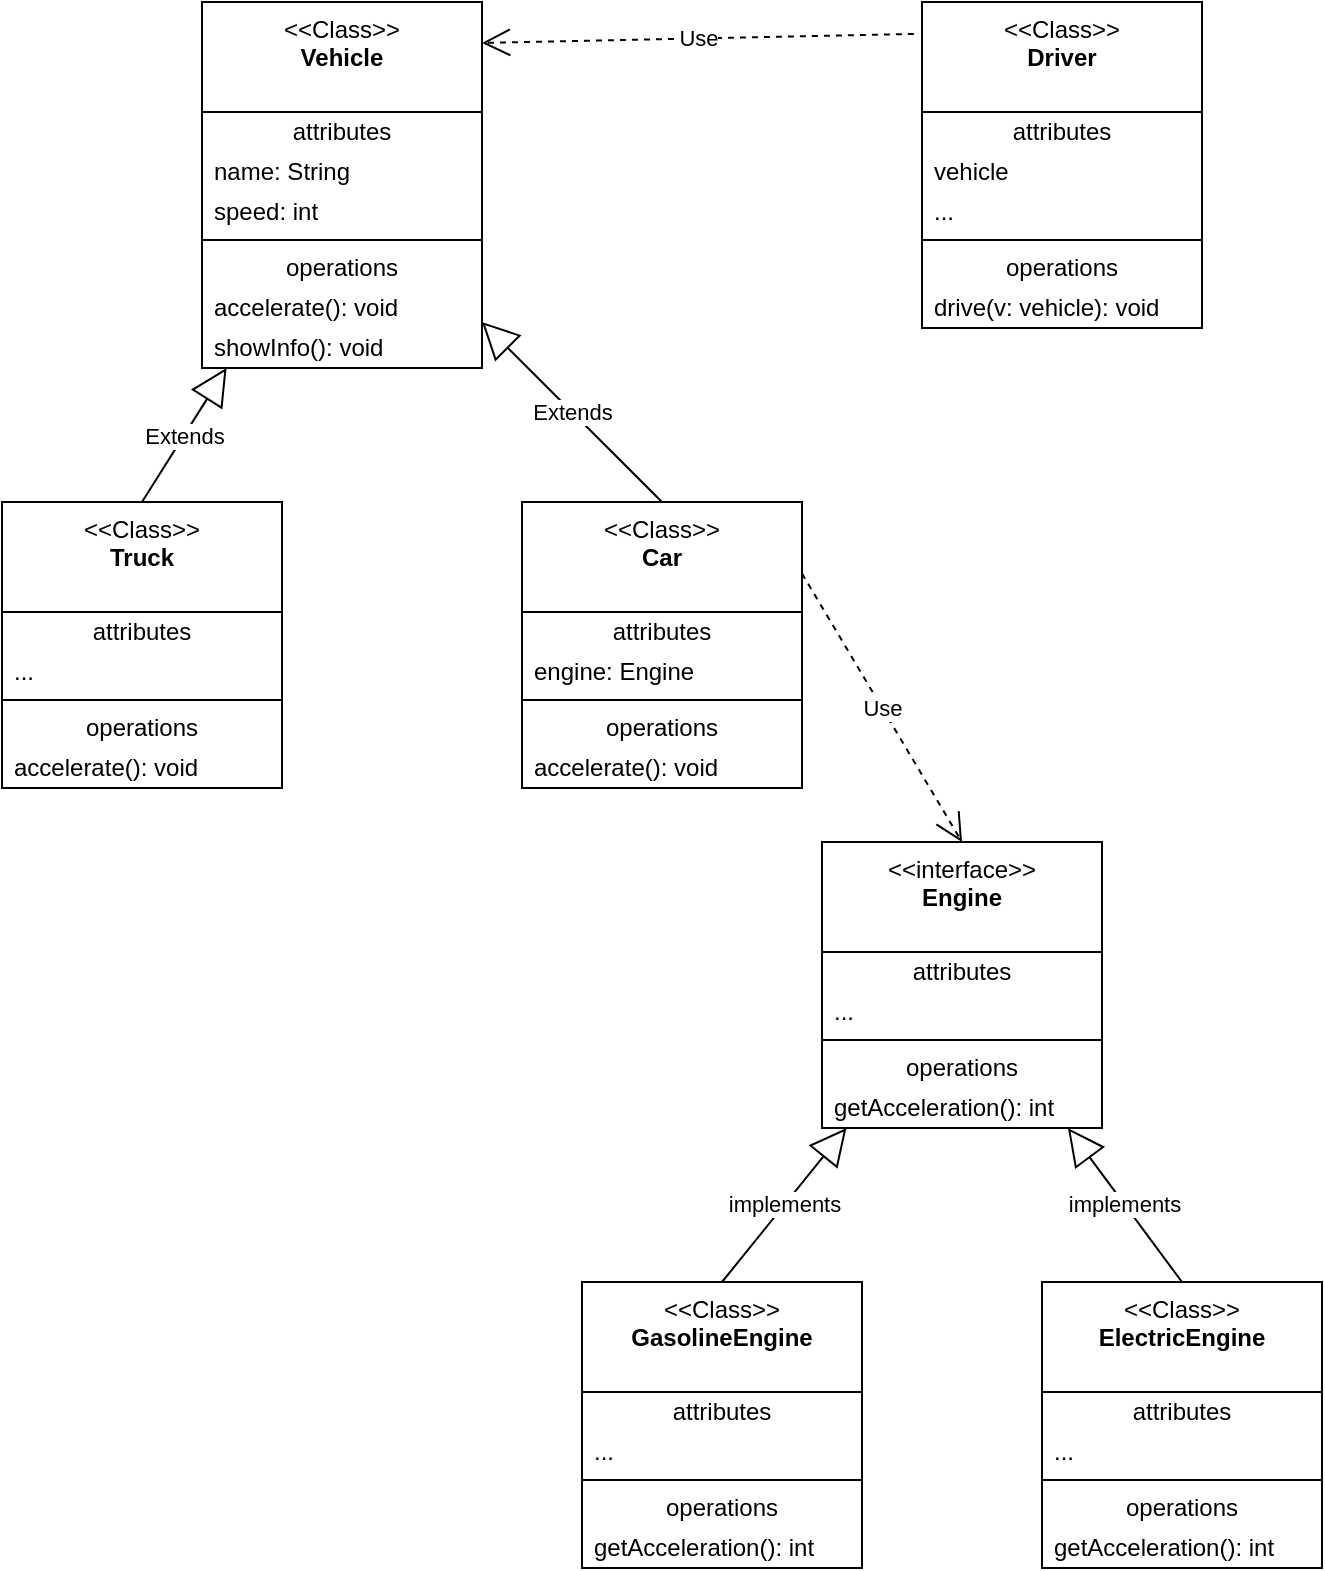 <mxfile version="28.1.1">
  <diagram name="第 1 页" id="e4H4GtdoxLSZOBxEdRmO">
    <mxGraphModel dx="1678" dy="874" grid="1" gridSize="10" guides="1" tooltips="1" connect="1" arrows="1" fold="1" page="1" pageScale="1" pageWidth="1600" pageHeight="900" math="0" shadow="0">
      <root>
        <mxCell id="0" />
        <mxCell id="1" parent="0" />
        <mxCell id="27Q6gI-1ZeSjMCgkvhXm-2" value="&amp;lt;&amp;lt;Class&amp;gt;&amp;gt;&lt;br&gt;&lt;b&gt;Driver&lt;/b&gt;" style="swimlane;fontStyle=0;align=center;verticalAlign=top;childLayout=stackLayout;horizontal=1;startSize=55;horizontalStack=0;resizeParent=1;resizeParentMax=0;resizeLast=0;collapsible=0;marginBottom=0;html=1;whiteSpace=wrap;" parent="1" vertex="1">
          <mxGeometry x="510" y="20" width="140" height="163" as="geometry" />
        </mxCell>
        <mxCell id="27Q6gI-1ZeSjMCgkvhXm-3" value="attributes" style="text;html=1;strokeColor=none;fillColor=none;align=center;verticalAlign=middle;spacingLeft=4;spacingRight=4;overflow=hidden;rotatable=0;points=[[0,0.5],[1,0.5]];portConstraint=eastwest;whiteSpace=wrap;" parent="27Q6gI-1ZeSjMCgkvhXm-2" vertex="1">
          <mxGeometry y="55" width="140" height="20" as="geometry" />
        </mxCell>
        <mxCell id="27Q6gI-1ZeSjMCgkvhXm-4" value="vehicle" style="text;html=1;strokeColor=none;fillColor=none;align=left;verticalAlign=middle;spacingLeft=4;spacingRight=4;overflow=hidden;rotatable=0;points=[[0,0.5],[1,0.5]];portConstraint=eastwest;whiteSpace=wrap;" parent="27Q6gI-1ZeSjMCgkvhXm-2" vertex="1">
          <mxGeometry y="75" width="140" height="20" as="geometry" />
        </mxCell>
        <mxCell id="27Q6gI-1ZeSjMCgkvhXm-6" value="..." style="text;html=1;strokeColor=none;fillColor=none;align=left;verticalAlign=middle;spacingLeft=4;spacingRight=4;overflow=hidden;rotatable=0;points=[[0,0.5],[1,0.5]];portConstraint=eastwest;whiteSpace=wrap;" parent="27Q6gI-1ZeSjMCgkvhXm-2" vertex="1">
          <mxGeometry y="95" width="140" height="20" as="geometry" />
        </mxCell>
        <mxCell id="27Q6gI-1ZeSjMCgkvhXm-7" value="" style="line;strokeWidth=1;fillColor=none;align=left;verticalAlign=middle;spacingTop=-1;spacingLeft=3;spacingRight=3;rotatable=0;labelPosition=right;points=[];portConstraint=eastwest;" parent="27Q6gI-1ZeSjMCgkvhXm-2" vertex="1">
          <mxGeometry y="115" width="140" height="8" as="geometry" />
        </mxCell>
        <mxCell id="27Q6gI-1ZeSjMCgkvhXm-8" value="operations" style="text;html=1;strokeColor=none;fillColor=none;align=center;verticalAlign=middle;spacingLeft=4;spacingRight=4;overflow=hidden;rotatable=0;points=[[0,0.5],[1,0.5]];portConstraint=eastwest;whiteSpace=wrap;" parent="27Q6gI-1ZeSjMCgkvhXm-2" vertex="1">
          <mxGeometry y="123" width="140" height="20" as="geometry" />
        </mxCell>
        <mxCell id="27Q6gI-1ZeSjMCgkvhXm-9" value="drive(v: vehicle): void&amp;nbsp;" style="text;html=1;strokeColor=none;fillColor=none;align=left;verticalAlign=middle;spacingLeft=4;spacingRight=4;overflow=hidden;rotatable=0;points=[[0,0.5],[1,0.5]];portConstraint=eastwest;whiteSpace=wrap;" parent="27Q6gI-1ZeSjMCgkvhXm-2" vertex="1">
          <mxGeometry y="143" width="140" height="20" as="geometry" />
        </mxCell>
        <mxCell id="27Q6gI-1ZeSjMCgkvhXm-10" value="&amp;lt;&amp;lt;Class&amp;gt;&amp;gt;&lt;br&gt;&lt;b&gt;Vehicle&lt;/b&gt;" style="swimlane;fontStyle=0;align=center;verticalAlign=top;childLayout=stackLayout;horizontal=1;startSize=55;horizontalStack=0;resizeParent=1;resizeParentMax=0;resizeLast=0;collapsible=0;marginBottom=0;html=1;whiteSpace=wrap;fontColor=#000000;" parent="1" vertex="1">
          <mxGeometry x="150" y="20" width="140" height="183" as="geometry" />
        </mxCell>
        <mxCell id="27Q6gI-1ZeSjMCgkvhXm-11" value="attributes" style="text;html=1;strokeColor=none;fillColor=none;align=center;verticalAlign=middle;spacingLeft=4;spacingRight=4;overflow=hidden;rotatable=0;points=[[0,0.5],[1,0.5]];portConstraint=eastwest;whiteSpace=wrap;" parent="27Q6gI-1ZeSjMCgkvhXm-10" vertex="1">
          <mxGeometry y="55" width="140" height="20" as="geometry" />
        </mxCell>
        <mxCell id="27Q6gI-1ZeSjMCgkvhXm-12" value="name: String" style="text;html=1;strokeColor=none;fillColor=none;align=left;verticalAlign=middle;spacingLeft=4;spacingRight=4;overflow=hidden;rotatable=0;points=[[0,0.5],[1,0.5]];portConstraint=eastwest;whiteSpace=wrap;" parent="27Q6gI-1ZeSjMCgkvhXm-10" vertex="1">
          <mxGeometry y="75" width="140" height="20" as="geometry" />
        </mxCell>
        <mxCell id="27Q6gI-1ZeSjMCgkvhXm-14" value="speed: int" style="text;html=1;strokeColor=none;fillColor=none;align=left;verticalAlign=middle;spacingLeft=4;spacingRight=4;overflow=hidden;rotatable=0;points=[[0,0.5],[1,0.5]];portConstraint=eastwest;whiteSpace=wrap;" parent="27Q6gI-1ZeSjMCgkvhXm-10" vertex="1">
          <mxGeometry y="95" width="140" height="20" as="geometry" />
        </mxCell>
        <mxCell id="27Q6gI-1ZeSjMCgkvhXm-15" value="" style="line;strokeWidth=1;fillColor=none;align=left;verticalAlign=middle;spacingTop=-1;spacingLeft=3;spacingRight=3;rotatable=0;labelPosition=right;points=[];portConstraint=eastwest;" parent="27Q6gI-1ZeSjMCgkvhXm-10" vertex="1">
          <mxGeometry y="115" width="140" height="8" as="geometry" />
        </mxCell>
        <mxCell id="27Q6gI-1ZeSjMCgkvhXm-16" value="operations" style="text;html=1;strokeColor=none;fillColor=none;align=center;verticalAlign=middle;spacingLeft=4;spacingRight=4;overflow=hidden;rotatable=0;points=[[0,0.5],[1,0.5]];portConstraint=eastwest;whiteSpace=wrap;" parent="27Q6gI-1ZeSjMCgkvhXm-10" vertex="1">
          <mxGeometry y="123" width="140" height="20" as="geometry" />
        </mxCell>
        <mxCell id="27Q6gI-1ZeSjMCgkvhXm-17" value="accelerate(): void" style="text;html=1;strokeColor=none;fillColor=none;align=left;verticalAlign=middle;spacingLeft=4;spacingRight=4;overflow=hidden;rotatable=0;points=[[0,0.5],[1,0.5]];portConstraint=eastwest;whiteSpace=wrap;" parent="27Q6gI-1ZeSjMCgkvhXm-10" vertex="1">
          <mxGeometry y="143" width="140" height="20" as="geometry" />
        </mxCell>
        <mxCell id="27Q6gI-1ZeSjMCgkvhXm-29" value="showInfo(): void" style="text;html=1;strokeColor=none;fillColor=none;align=left;verticalAlign=middle;spacingLeft=4;spacingRight=4;overflow=hidden;rotatable=0;points=[[0,0.5],[1,0.5]];portConstraint=eastwest;whiteSpace=wrap;" parent="27Q6gI-1ZeSjMCgkvhXm-10" vertex="1">
          <mxGeometry y="163" width="140" height="20" as="geometry" />
        </mxCell>
        <mxCell id="27Q6gI-1ZeSjMCgkvhXm-18" value="&amp;lt;&amp;lt;Class&amp;gt;&amp;gt;&lt;br&gt;&lt;b&gt;Car&lt;/b&gt;" style="swimlane;fontStyle=0;align=center;verticalAlign=top;childLayout=stackLayout;horizontal=1;startSize=55;horizontalStack=0;resizeParent=1;resizeParentMax=0;resizeLast=0;collapsible=0;marginBottom=0;html=1;whiteSpace=wrap;" parent="1" vertex="1">
          <mxGeometry x="310" y="270" width="140" height="143" as="geometry" />
        </mxCell>
        <mxCell id="27Q6gI-1ZeSjMCgkvhXm-19" value="attributes" style="text;html=1;strokeColor=none;fillColor=none;align=center;verticalAlign=middle;spacingLeft=4;spacingRight=4;overflow=hidden;rotatable=0;points=[[0,0.5],[1,0.5]];portConstraint=eastwest;whiteSpace=wrap;" parent="27Q6gI-1ZeSjMCgkvhXm-18" vertex="1">
          <mxGeometry y="55" width="140" height="20" as="geometry" />
        </mxCell>
        <mxCell id="27Q6gI-1ZeSjMCgkvhXm-79" value="engine: Engine" style="text;html=1;strokeColor=none;fillColor=none;align=left;verticalAlign=middle;spacingLeft=4;spacingRight=4;overflow=hidden;rotatable=0;points=[[0,0.5],[1,0.5]];portConstraint=eastwest;whiteSpace=wrap;" parent="27Q6gI-1ZeSjMCgkvhXm-18" vertex="1">
          <mxGeometry y="75" width="140" height="20" as="geometry" />
        </mxCell>
        <mxCell id="27Q6gI-1ZeSjMCgkvhXm-23" value="" style="line;strokeWidth=1;fillColor=none;align=left;verticalAlign=middle;spacingTop=-1;spacingLeft=3;spacingRight=3;rotatable=0;labelPosition=right;points=[];portConstraint=eastwest;" parent="27Q6gI-1ZeSjMCgkvhXm-18" vertex="1">
          <mxGeometry y="95" width="140" height="8" as="geometry" />
        </mxCell>
        <mxCell id="27Q6gI-1ZeSjMCgkvhXm-24" value="operations" style="text;html=1;strokeColor=none;fillColor=none;align=center;verticalAlign=middle;spacingLeft=4;spacingRight=4;overflow=hidden;rotatable=0;points=[[0,0.5],[1,0.5]];portConstraint=eastwest;whiteSpace=wrap;" parent="27Q6gI-1ZeSjMCgkvhXm-18" vertex="1">
          <mxGeometry y="103" width="140" height="20" as="geometry" />
        </mxCell>
        <mxCell id="27Q6gI-1ZeSjMCgkvhXm-25" value="accelerate(): void" style="text;html=1;strokeColor=none;fillColor=none;align=left;verticalAlign=middle;spacingLeft=4;spacingRight=4;overflow=hidden;rotatable=0;points=[[0,0.5],[1,0.5]];portConstraint=eastwest;whiteSpace=wrap;" parent="27Q6gI-1ZeSjMCgkvhXm-18" vertex="1">
          <mxGeometry y="123" width="140" height="20" as="geometry" />
        </mxCell>
        <mxCell id="27Q6gI-1ZeSjMCgkvhXm-30" value="&amp;lt;&amp;lt;Class&amp;gt;&amp;gt;&lt;br&gt;&lt;b&gt;Truck&lt;/b&gt;" style="swimlane;fontStyle=0;align=center;verticalAlign=top;childLayout=stackLayout;horizontal=1;startSize=55;horizontalStack=0;resizeParent=1;resizeParentMax=0;resizeLast=0;collapsible=0;marginBottom=0;html=1;whiteSpace=wrap;" parent="1" vertex="1">
          <mxGeometry x="50" y="270" width="140" height="143" as="geometry" />
        </mxCell>
        <mxCell id="27Q6gI-1ZeSjMCgkvhXm-31" value="attributes" style="text;html=1;strokeColor=none;fillColor=none;align=center;verticalAlign=middle;spacingLeft=4;spacingRight=4;overflow=hidden;rotatable=0;points=[[0,0.5],[1,0.5]];portConstraint=eastwest;whiteSpace=wrap;" parent="27Q6gI-1ZeSjMCgkvhXm-30" vertex="1">
          <mxGeometry y="55" width="140" height="20" as="geometry" />
        </mxCell>
        <mxCell id="27Q6gI-1ZeSjMCgkvhXm-32" value="..." style="text;html=1;strokeColor=none;fillColor=none;align=left;verticalAlign=middle;spacingLeft=4;spacingRight=4;overflow=hidden;rotatable=0;points=[[0,0.5],[1,0.5]];portConstraint=eastwest;whiteSpace=wrap;" parent="27Q6gI-1ZeSjMCgkvhXm-30" vertex="1">
          <mxGeometry y="75" width="140" height="20" as="geometry" />
        </mxCell>
        <mxCell id="27Q6gI-1ZeSjMCgkvhXm-35" value="" style="line;strokeWidth=1;fillColor=none;align=left;verticalAlign=middle;spacingTop=-1;spacingLeft=3;spacingRight=3;rotatable=0;labelPosition=right;points=[];portConstraint=eastwest;" parent="27Q6gI-1ZeSjMCgkvhXm-30" vertex="1">
          <mxGeometry y="95" width="140" height="8" as="geometry" />
        </mxCell>
        <mxCell id="27Q6gI-1ZeSjMCgkvhXm-36" value="operations" style="text;html=1;strokeColor=none;fillColor=none;align=center;verticalAlign=middle;spacingLeft=4;spacingRight=4;overflow=hidden;rotatable=0;points=[[0,0.5],[1,0.5]];portConstraint=eastwest;whiteSpace=wrap;" parent="27Q6gI-1ZeSjMCgkvhXm-30" vertex="1">
          <mxGeometry y="103" width="140" height="20" as="geometry" />
        </mxCell>
        <mxCell id="27Q6gI-1ZeSjMCgkvhXm-37" value="accelerate(): void" style="text;html=1;strokeColor=none;fillColor=none;align=left;verticalAlign=middle;spacingLeft=4;spacingRight=4;overflow=hidden;rotatable=0;points=[[0,0.5],[1,0.5]];portConstraint=eastwest;whiteSpace=wrap;" parent="27Q6gI-1ZeSjMCgkvhXm-30" vertex="1">
          <mxGeometry y="123" width="140" height="20" as="geometry" />
        </mxCell>
        <mxCell id="27Q6gI-1ZeSjMCgkvhXm-38" value="&amp;lt;&amp;lt;interface&amp;gt;&amp;gt;&lt;br&gt;&lt;b&gt;Engine&lt;/b&gt;" style="swimlane;fontStyle=0;align=center;verticalAlign=top;childLayout=stackLayout;horizontal=1;startSize=55;horizontalStack=0;resizeParent=1;resizeParentMax=0;resizeLast=0;collapsible=0;marginBottom=0;html=1;whiteSpace=wrap;" parent="1" vertex="1">
          <mxGeometry x="460" y="440" width="140" height="143" as="geometry" />
        </mxCell>
        <mxCell id="27Q6gI-1ZeSjMCgkvhXm-39" value="attributes" style="text;html=1;strokeColor=none;fillColor=none;align=center;verticalAlign=middle;spacingLeft=4;spacingRight=4;overflow=hidden;rotatable=0;points=[[0,0.5],[1,0.5]];portConstraint=eastwest;whiteSpace=wrap;" parent="27Q6gI-1ZeSjMCgkvhXm-38" vertex="1">
          <mxGeometry y="55" width="140" height="20" as="geometry" />
        </mxCell>
        <mxCell id="27Q6gI-1ZeSjMCgkvhXm-40" value="..." style="text;html=1;strokeColor=none;fillColor=none;align=left;verticalAlign=middle;spacingLeft=4;spacingRight=4;overflow=hidden;rotatable=0;points=[[0,0.5],[1,0.5]];portConstraint=eastwest;whiteSpace=wrap;" parent="27Q6gI-1ZeSjMCgkvhXm-38" vertex="1">
          <mxGeometry y="75" width="140" height="20" as="geometry" />
        </mxCell>
        <mxCell id="27Q6gI-1ZeSjMCgkvhXm-43" value="" style="line;strokeWidth=1;fillColor=none;align=left;verticalAlign=middle;spacingTop=-1;spacingLeft=3;spacingRight=3;rotatable=0;labelPosition=right;points=[];portConstraint=eastwest;" parent="27Q6gI-1ZeSjMCgkvhXm-38" vertex="1">
          <mxGeometry y="95" width="140" height="8" as="geometry" />
        </mxCell>
        <mxCell id="27Q6gI-1ZeSjMCgkvhXm-44" value="operations" style="text;html=1;strokeColor=none;fillColor=none;align=center;verticalAlign=middle;spacingLeft=4;spacingRight=4;overflow=hidden;rotatable=0;points=[[0,0.5],[1,0.5]];portConstraint=eastwest;whiteSpace=wrap;" parent="27Q6gI-1ZeSjMCgkvhXm-38" vertex="1">
          <mxGeometry y="103" width="140" height="20" as="geometry" />
        </mxCell>
        <mxCell id="27Q6gI-1ZeSjMCgkvhXm-45" value="getAcceleration(): int" style="text;html=1;strokeColor=none;fillColor=none;align=left;verticalAlign=middle;spacingLeft=4;spacingRight=4;overflow=hidden;rotatable=0;points=[[0,0.5],[1,0.5]];portConstraint=eastwest;whiteSpace=wrap;" parent="27Q6gI-1ZeSjMCgkvhXm-38" vertex="1">
          <mxGeometry y="123" width="140" height="20" as="geometry" />
        </mxCell>
        <mxCell id="27Q6gI-1ZeSjMCgkvhXm-46" value="&amp;lt;&amp;lt;Class&amp;gt;&amp;gt;&lt;br&gt;&lt;b&gt;GasolineEngine&lt;/b&gt;" style="swimlane;fontStyle=0;align=center;verticalAlign=top;childLayout=stackLayout;horizontal=1;startSize=55;horizontalStack=0;resizeParent=1;resizeParentMax=0;resizeLast=0;collapsible=0;marginBottom=0;html=1;whiteSpace=wrap;" parent="1" vertex="1">
          <mxGeometry x="340" y="660" width="140" height="143" as="geometry" />
        </mxCell>
        <mxCell id="27Q6gI-1ZeSjMCgkvhXm-47" value="attributes" style="text;html=1;strokeColor=none;fillColor=none;align=center;verticalAlign=middle;spacingLeft=4;spacingRight=4;overflow=hidden;rotatable=0;points=[[0,0.5],[1,0.5]];portConstraint=eastwest;whiteSpace=wrap;" parent="27Q6gI-1ZeSjMCgkvhXm-46" vertex="1">
          <mxGeometry y="55" width="140" height="20" as="geometry" />
        </mxCell>
        <mxCell id="27Q6gI-1ZeSjMCgkvhXm-50" value="..." style="text;html=1;strokeColor=none;fillColor=none;align=left;verticalAlign=middle;spacingLeft=4;spacingRight=4;overflow=hidden;rotatable=0;points=[[0,0.5],[1,0.5]];portConstraint=eastwest;whiteSpace=wrap;" parent="27Q6gI-1ZeSjMCgkvhXm-46" vertex="1">
          <mxGeometry y="75" width="140" height="20" as="geometry" />
        </mxCell>
        <mxCell id="27Q6gI-1ZeSjMCgkvhXm-51" value="" style="line;strokeWidth=1;fillColor=none;align=left;verticalAlign=middle;spacingTop=-1;spacingLeft=3;spacingRight=3;rotatable=0;labelPosition=right;points=[];portConstraint=eastwest;" parent="27Q6gI-1ZeSjMCgkvhXm-46" vertex="1">
          <mxGeometry y="95" width="140" height="8" as="geometry" />
        </mxCell>
        <mxCell id="27Q6gI-1ZeSjMCgkvhXm-52" value="operations" style="text;html=1;strokeColor=none;fillColor=none;align=center;verticalAlign=middle;spacingLeft=4;spacingRight=4;overflow=hidden;rotatable=0;points=[[0,0.5],[1,0.5]];portConstraint=eastwest;whiteSpace=wrap;" parent="27Q6gI-1ZeSjMCgkvhXm-46" vertex="1">
          <mxGeometry y="103" width="140" height="20" as="geometry" />
        </mxCell>
        <mxCell id="27Q6gI-1ZeSjMCgkvhXm-53" value="getAcceleration(): int" style="text;html=1;strokeColor=none;fillColor=none;align=left;verticalAlign=middle;spacingLeft=4;spacingRight=4;overflow=hidden;rotatable=0;points=[[0,0.5],[1,0.5]];portConstraint=eastwest;whiteSpace=wrap;" parent="27Q6gI-1ZeSjMCgkvhXm-46" vertex="1">
          <mxGeometry y="123" width="140" height="20" as="geometry" />
        </mxCell>
        <mxCell id="27Q6gI-1ZeSjMCgkvhXm-54" value="&amp;lt;&amp;lt;Class&amp;gt;&amp;gt;&lt;br&gt;&lt;b&gt;ElectricEngine&lt;/b&gt;" style="swimlane;fontStyle=0;align=center;verticalAlign=top;childLayout=stackLayout;horizontal=1;startSize=55;horizontalStack=0;resizeParent=1;resizeParentMax=0;resizeLast=0;collapsible=0;marginBottom=0;html=1;whiteSpace=wrap;" parent="1" vertex="1">
          <mxGeometry x="570" y="660" width="140" height="143" as="geometry" />
        </mxCell>
        <mxCell id="27Q6gI-1ZeSjMCgkvhXm-55" value="attributes" style="text;html=1;strokeColor=none;fillColor=none;align=center;verticalAlign=middle;spacingLeft=4;spacingRight=4;overflow=hidden;rotatable=0;points=[[0,0.5],[1,0.5]];portConstraint=eastwest;whiteSpace=wrap;" parent="27Q6gI-1ZeSjMCgkvhXm-54" vertex="1">
          <mxGeometry y="55" width="140" height="20" as="geometry" />
        </mxCell>
        <mxCell id="27Q6gI-1ZeSjMCgkvhXm-58" value="..." style="text;html=1;strokeColor=none;fillColor=none;align=left;verticalAlign=middle;spacingLeft=4;spacingRight=4;overflow=hidden;rotatable=0;points=[[0,0.5],[1,0.5]];portConstraint=eastwest;whiteSpace=wrap;" parent="27Q6gI-1ZeSjMCgkvhXm-54" vertex="1">
          <mxGeometry y="75" width="140" height="20" as="geometry" />
        </mxCell>
        <mxCell id="27Q6gI-1ZeSjMCgkvhXm-59" value="" style="line;strokeWidth=1;fillColor=none;align=left;verticalAlign=middle;spacingTop=-1;spacingLeft=3;spacingRight=3;rotatable=0;labelPosition=right;points=[];portConstraint=eastwest;" parent="27Q6gI-1ZeSjMCgkvhXm-54" vertex="1">
          <mxGeometry y="95" width="140" height="8" as="geometry" />
        </mxCell>
        <mxCell id="27Q6gI-1ZeSjMCgkvhXm-60" value="operations" style="text;html=1;strokeColor=none;fillColor=none;align=center;verticalAlign=middle;spacingLeft=4;spacingRight=4;overflow=hidden;rotatable=0;points=[[0,0.5],[1,0.5]];portConstraint=eastwest;whiteSpace=wrap;" parent="27Q6gI-1ZeSjMCgkvhXm-54" vertex="1">
          <mxGeometry y="103" width="140" height="20" as="geometry" />
        </mxCell>
        <mxCell id="27Q6gI-1ZeSjMCgkvhXm-61" value="getAcceleration(): int" style="text;html=1;strokeColor=none;fillColor=none;align=left;verticalAlign=middle;spacingLeft=4;spacingRight=4;overflow=hidden;rotatable=0;points=[[0,0.5],[1,0.5]];portConstraint=eastwest;whiteSpace=wrap;" parent="27Q6gI-1ZeSjMCgkvhXm-54" vertex="1">
          <mxGeometry y="123" width="140" height="20" as="geometry" />
        </mxCell>
        <mxCell id="27Q6gI-1ZeSjMCgkvhXm-64" value="Extends" style="endArrow=block;endSize=16;endFill=0;html=1;rounded=0;exitX=0.5;exitY=0;exitDx=0;exitDy=0;" parent="1" source="27Q6gI-1ZeSjMCgkvhXm-18" edge="1">
          <mxGeometry width="160" relative="1" as="geometry">
            <mxPoint x="490" y="300" as="sourcePoint" />
            <mxPoint x="290" y="180" as="targetPoint" />
          </mxGeometry>
        </mxCell>
        <mxCell id="27Q6gI-1ZeSjMCgkvhXm-65" value="Extends" style="endArrow=block;endSize=16;endFill=0;html=1;rounded=0;exitX=0.5;exitY=0;exitDx=0;exitDy=0;" parent="1" source="27Q6gI-1ZeSjMCgkvhXm-30" target="27Q6gI-1ZeSjMCgkvhXm-10" edge="1">
          <mxGeometry width="160" relative="1" as="geometry">
            <mxPoint x="-10" y="360" as="sourcePoint" />
            <mxPoint x="77.729" y="203" as="targetPoint" />
          </mxGeometry>
        </mxCell>
        <mxCell id="27Q6gI-1ZeSjMCgkvhXm-66" value="implements" style="endArrow=block;endSize=16;endFill=0;html=1;rounded=0;exitX=0.5;exitY=0;exitDx=0;exitDy=0;" parent="1" source="27Q6gI-1ZeSjMCgkvhXm-46" target="27Q6gI-1ZeSjMCgkvhXm-38" edge="1">
          <mxGeometry width="160" relative="1" as="geometry">
            <mxPoint x="520" y="660" as="sourcePoint" />
            <mxPoint x="510" y="640" as="targetPoint" />
          </mxGeometry>
        </mxCell>
        <mxCell id="27Q6gI-1ZeSjMCgkvhXm-67" value="implements" style="endArrow=block;endSize=16;endFill=0;html=1;rounded=0;exitX=0.5;exitY=0;exitDx=0;exitDy=0;" parent="1" source="27Q6gI-1ZeSjMCgkvhXm-54" target="27Q6gI-1ZeSjMCgkvhXm-38" edge="1">
          <mxGeometry width="160" relative="1" as="geometry">
            <mxPoint x="480" y="747" as="sourcePoint" />
            <mxPoint x="530" y="640" as="targetPoint" />
          </mxGeometry>
        </mxCell>
        <mxCell id="27Q6gI-1ZeSjMCgkvhXm-68" value="Use" style="endArrow=open;endSize=12;dashed=1;html=1;rounded=0;exitX=-0.029;exitY=0.098;exitDx=0;exitDy=0;exitPerimeter=0;entryX=1;entryY=0.112;entryDx=0;entryDy=0;entryPerimeter=0;" parent="1" source="27Q6gI-1ZeSjMCgkvhXm-2" target="27Q6gI-1ZeSjMCgkvhXm-10" edge="1">
          <mxGeometry width="160" relative="1" as="geometry">
            <mxPoint x="200" y="300" as="sourcePoint" />
            <mxPoint x="360" y="300" as="targetPoint" />
          </mxGeometry>
        </mxCell>
        <mxCell id="27Q6gI-1ZeSjMCgkvhXm-69" value="Use" style="endArrow=open;endSize=12;dashed=1;html=1;rounded=0;entryX=0.5;entryY=0;entryDx=0;entryDy=0;exitX=1;exitY=0.25;exitDx=0;exitDy=0;" parent="1" source="27Q6gI-1ZeSjMCgkvhXm-18" target="27Q6gI-1ZeSjMCgkvhXm-38" edge="1">
          <mxGeometry width="160" relative="1" as="geometry">
            <mxPoint x="490" y="540" as="sourcePoint" />
            <mxPoint x="650" y="540" as="targetPoint" />
          </mxGeometry>
        </mxCell>
      </root>
    </mxGraphModel>
  </diagram>
</mxfile>
